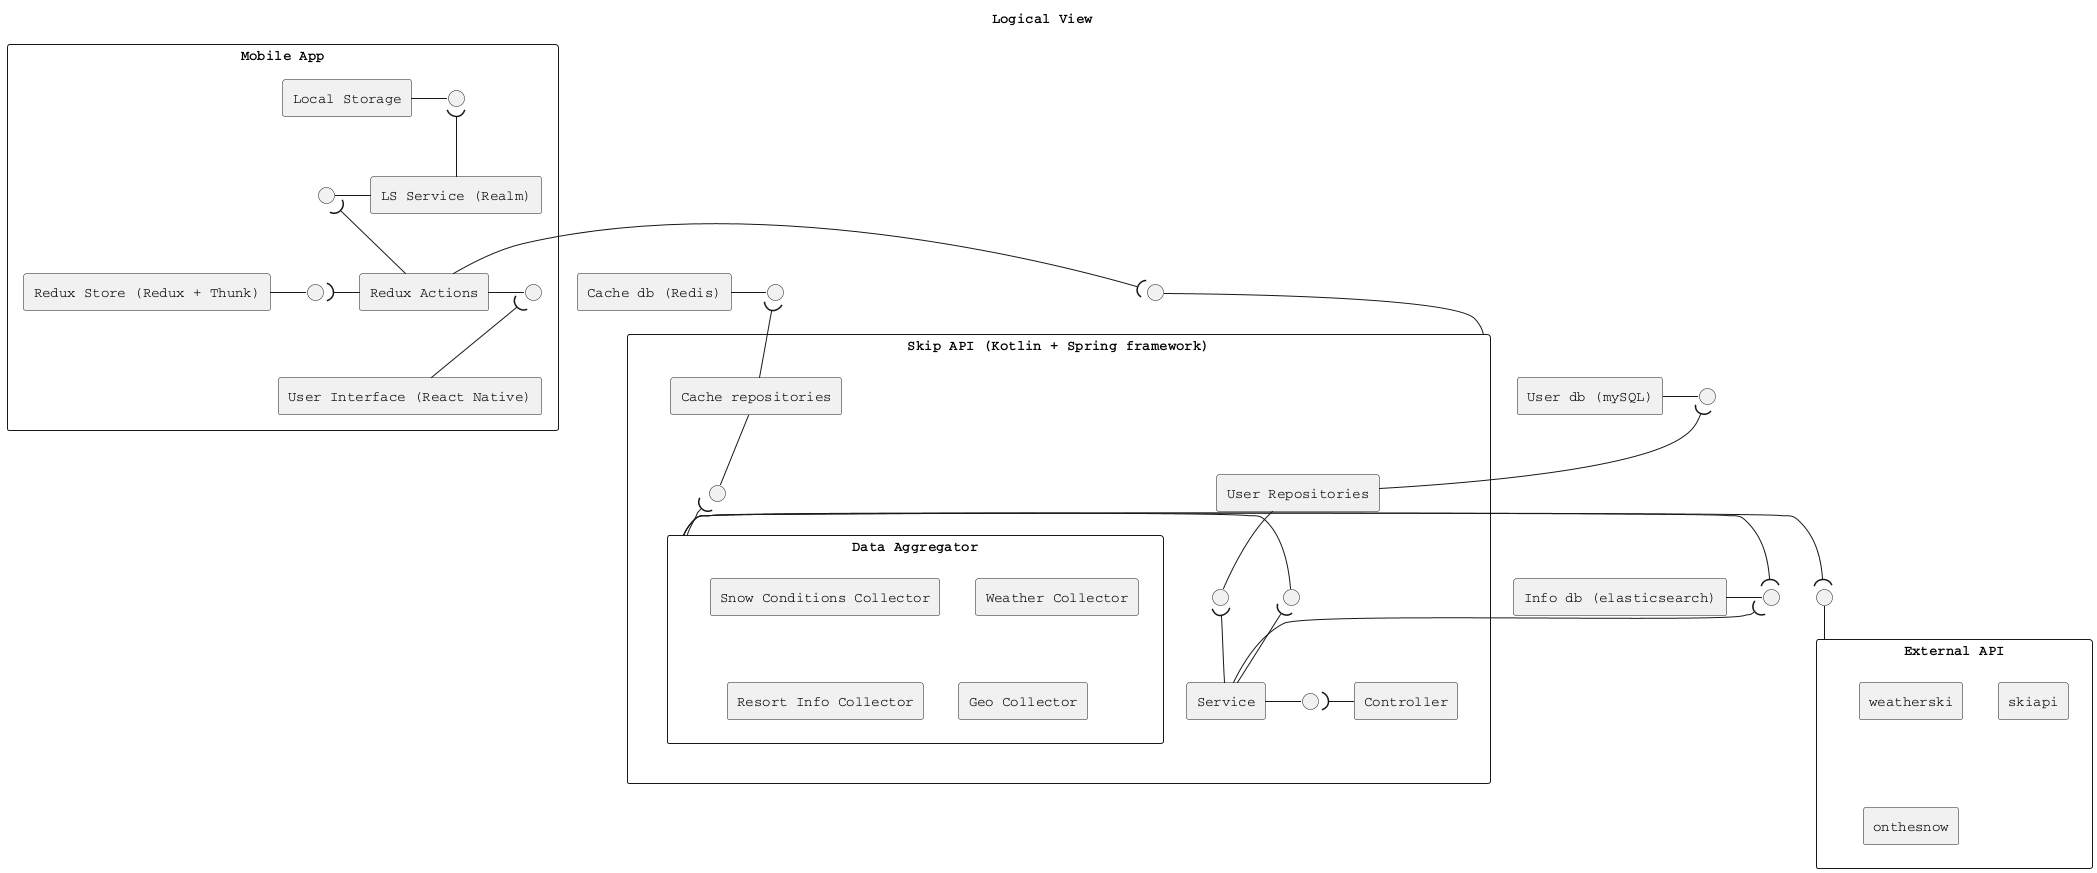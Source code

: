 @startuml
skinparam componentStyle rectangle

!include <tupadr3/font-awesome/database>

title Logical View


component "Mobile App" as APP {

component "User Interface (React Native)" as UI
component "Redux Store (Redux + Thunk)" as RES
interface " " as RES_
RES - RES_
component "Redux Actions" as REA
interface " " as REA_
REA - REA_


component "LS Service (Realm)" as MSRV
interface " " as MSRV_
MSRV_ - MSRV


component "Local Storage" as LS
interface " " as LS_
LS - LS_


REA_ )-- UI
LS_ )-- MSRV

}



component "Skip API (Kotlin + Spring framework)" as SA  {

component "Controller" as CTRL
component "Service" as SRV
interface " " as SRV_
SRV - SRV_


component "User Repositories" as UREP
interface " " as UREP_
UREP -- UREP_

component "Cache repositories" as CREP
interface " " as CREP_
CREP -- CREP_


component "Data Aggregator" as AGG{
component "Snow Conditions Collector" as SNA

component "Weather Collector" as WA

component "Resort Info Collector" as RA

component "Geo Collector" as GA
}
interface " " as AGG_
AGG - AGG_


}
interface " " as SA_








component "Info db (elasticsearch)" as IDB
interface " " as IDB_
IDB - IDB_

component "User db (mySQL)" as UDB
interface " " as UDB_
UDB - UDB_


component "Cache db (Redis)" as CDB
interface " " as CDB_
CDB - CDB_





component "External API" as EA{
component "weatherski" as AP1

component "skiapi" as AP2

component "onthesnow" as AP3

}
interface " " as EA_
EA_ -- EA







SRV_ )- CTRL
UREP_ )-- SRV
IDB_ )-- SRV
AGG_ )-- SRV
CREP_ )-- AGG
IDB_ )- AGG
EA_ )- AGG
RES_ )- REA

UDB_ )-- UREP
CDB_ )-- CREP
SA_ -- SA

SA_ )-  REA
MSRV_ )-- REA






skinparam monochrome true
skinparam shadowing false
skinparam defaultFontName Courier
@enduml
